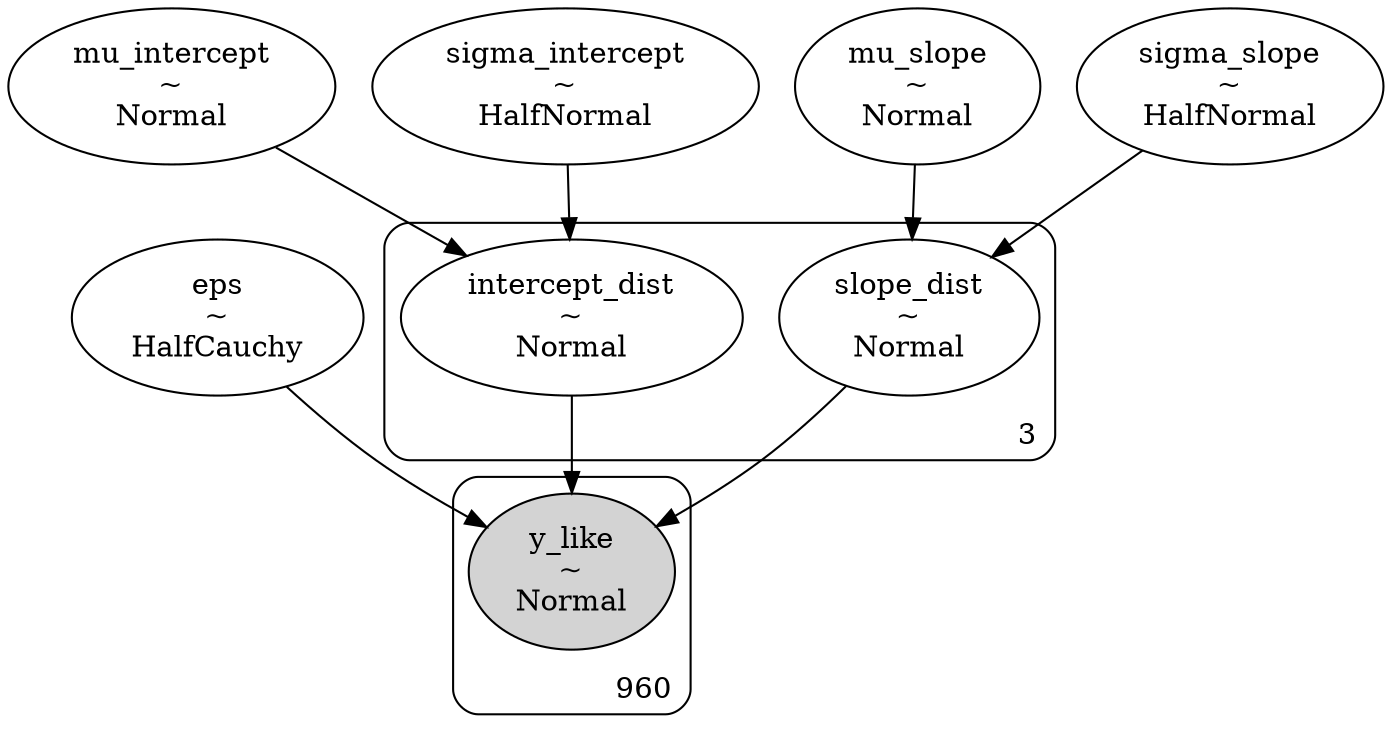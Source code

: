 digraph {
	eps [label="eps
~
HalfCauchy"]
	mu_intercept [label="mu_intercept
~
Normal"]
	mu_slope [label="mu_slope
~
Normal"]
	sigma_intercept [label="sigma_intercept
~
HalfNormal"]
	sigma_slope [label="sigma_slope
~
HalfNormal"]
	subgraph cluster3 {
		slope_dist [label="slope_dist
~
Normal"]
		intercept_dist [label="intercept_dist
~
Normal"]
		label=3 labeljust=r labelloc=b style=rounded
	}
	subgraph cluster960 {
		y_like [label="y_like
~
Normal" style=filled]
		label=960 labeljust=r labelloc=b style=rounded
	}
	mu_intercept -> intercept_dist
	sigma_intercept -> intercept_dist
	sigma_slope -> slope_dist
	mu_slope -> slope_dist
	eps -> y_like
	slope_dist -> y_like
	intercept_dist -> y_like
}
